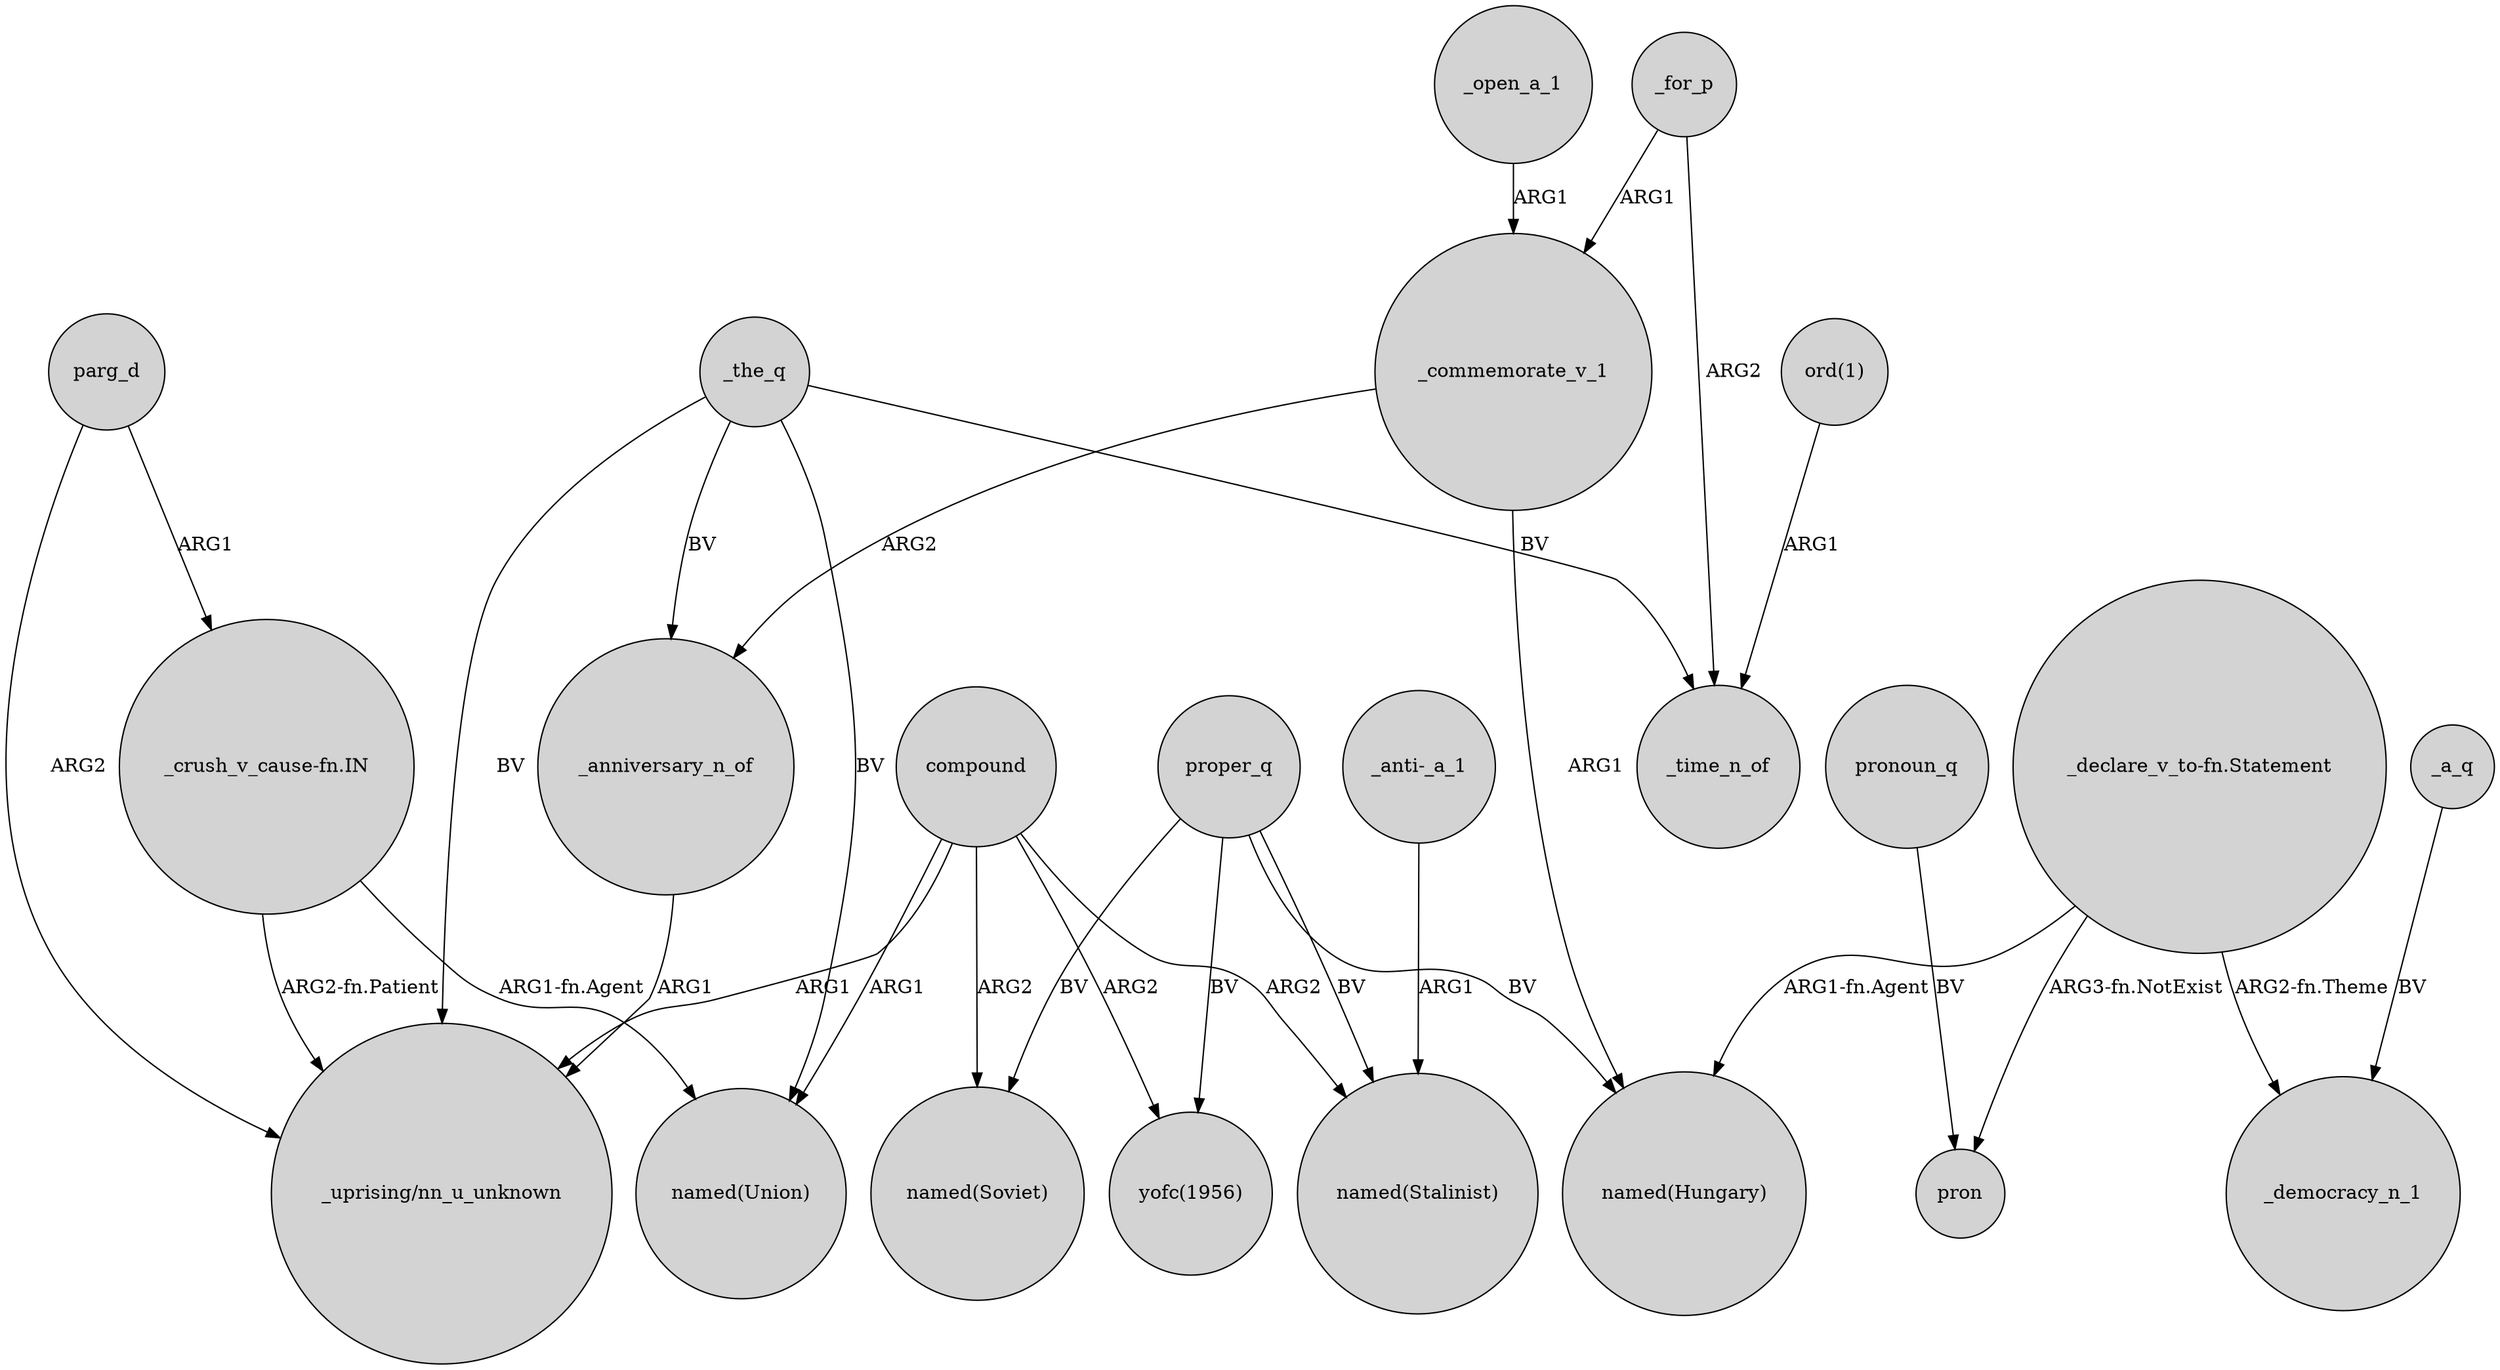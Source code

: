 digraph {
	node [shape=circle style=filled]
	"_declare_v_to-fn.Statement" -> "named(Hungary)" [label="ARG1-fn.Agent"]
	_commemorate_v_1 -> "named(Hungary)" [label=ARG1]
	proper_q -> "named(Stalinist)" [label=BV]
	proper_q -> "yofc(1956)" [label=BV]
	_for_p -> _time_n_of [label=ARG2]
	proper_q -> "named(Soviet)" [label=BV]
	_for_p -> _commemorate_v_1 [label=ARG1]
	_the_q -> "named(Union)" [label=BV]
	pronoun_q -> pron [label=BV]
	"_crush_v_cause-fn.IN" -> "_uprising/nn_u_unknown" [label="ARG2-fn.Patient"]
	parg_d -> "_uprising/nn_u_unknown" [label=ARG2]
	_the_q -> _time_n_of [label=BV]
	compound -> "named(Union)" [label=ARG1]
	_the_q -> _anniversary_n_of [label=BV]
	compound -> "named(Soviet)" [label=ARG2]
	_anniversary_n_of -> "_uprising/nn_u_unknown" [label=ARG1]
	"_declare_v_to-fn.Statement" -> _democracy_n_1 [label="ARG2-fn.Theme"]
	_commemorate_v_1 -> _anniversary_n_of [label=ARG2]
	parg_d -> "_crush_v_cause-fn.IN" [label=ARG1]
	"_crush_v_cause-fn.IN" -> "named(Union)" [label="ARG1-fn.Agent"]
	proper_q -> "named(Hungary)" [label=BV]
	_open_a_1 -> _commemorate_v_1 [label=ARG1]
	_the_q -> "_uprising/nn_u_unknown" [label=BV]
	compound -> "_uprising/nn_u_unknown" [label=ARG1]
	"_anti-_a_1" -> "named(Stalinist)" [label=ARG1]
	"_declare_v_to-fn.Statement" -> pron [label="ARG3-fn.NotExist"]
	_a_q -> _democracy_n_1 [label=BV]
	compound -> "named(Stalinist)" [label=ARG2]
	"ord(1)" -> _time_n_of [label=ARG1]
	compound -> "yofc(1956)" [label=ARG2]
}
